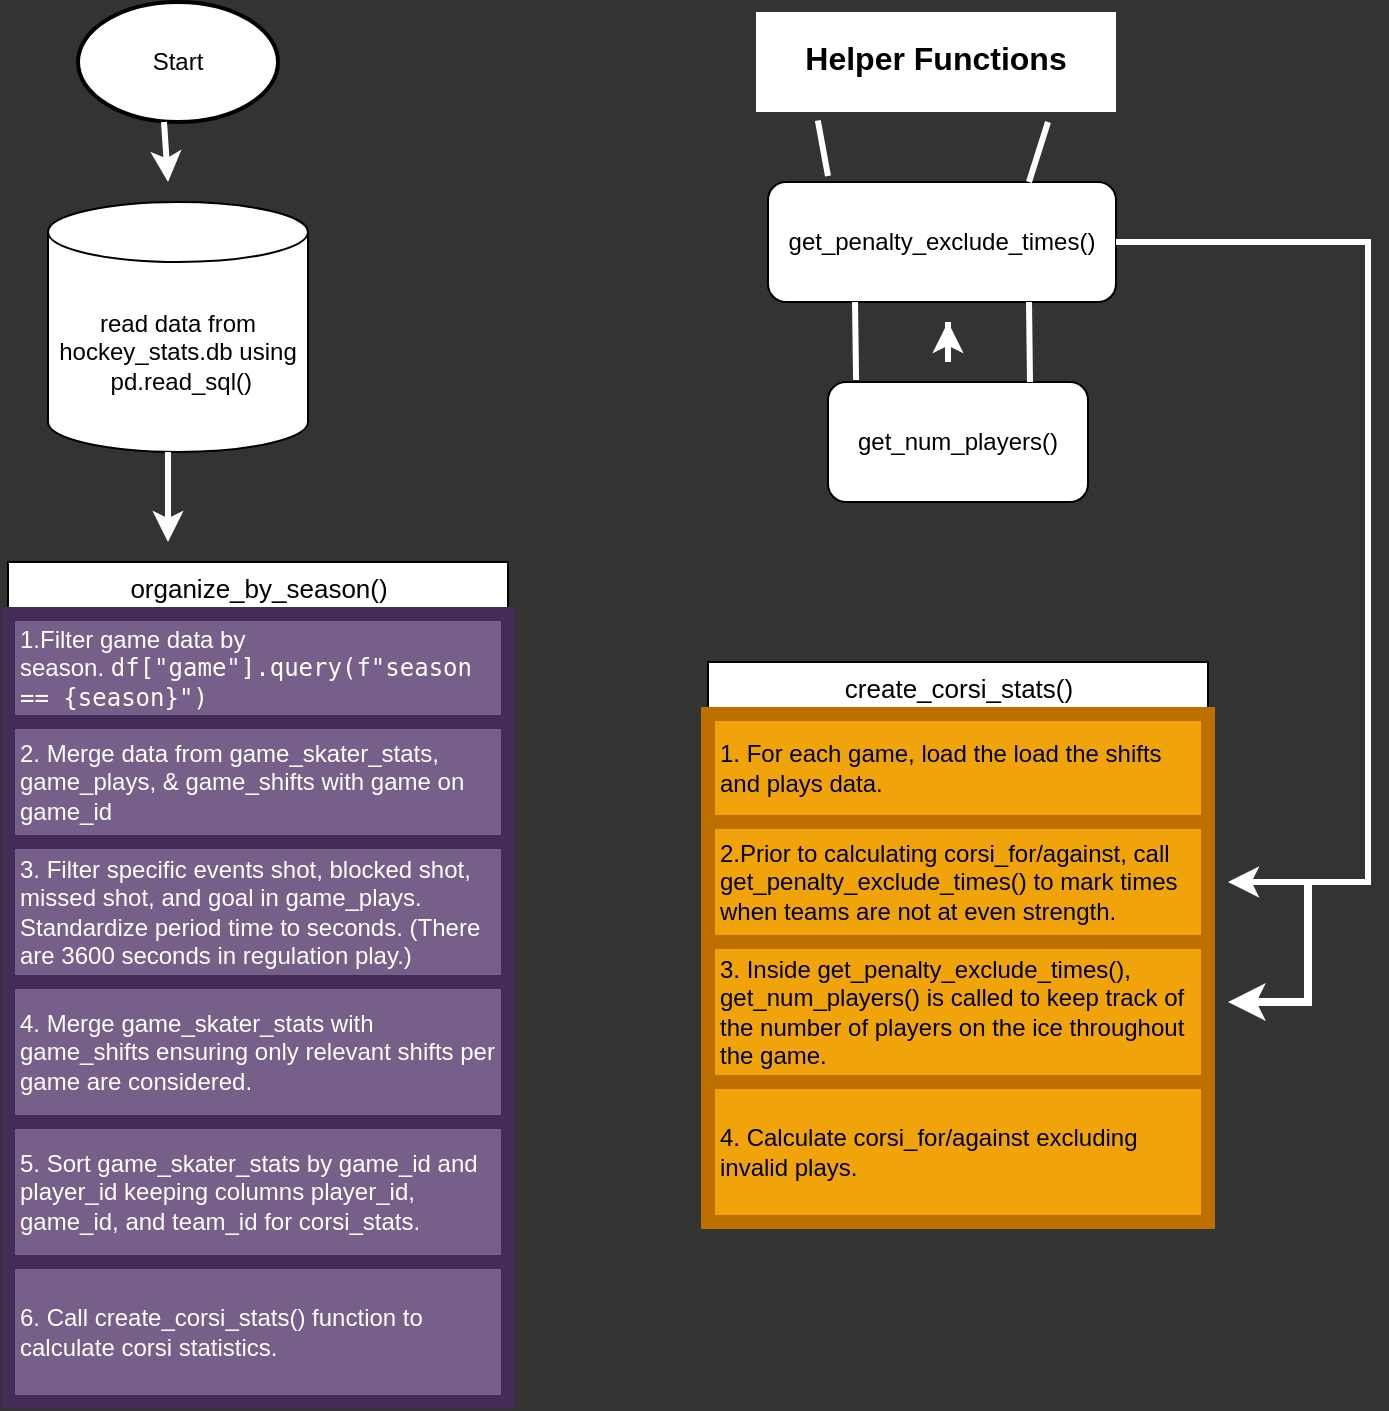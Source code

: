 <mxfile version="24.7.17">
  <diagram id="C5RBs43oDa-KdzZeNtuy" name="Page-1">
    <mxGraphModel dx="1242" dy="827" grid="1" gridSize="10" guides="1" tooltips="1" connect="1" arrows="1" fold="1" page="1" pageScale="1" pageWidth="827" pageHeight="1169" background="#333333" math="0" shadow="0">
      <root>
        <mxCell id="WIyWlLk6GJQsqaUBKTNV-0" />
        <mxCell id="WIyWlLk6GJQsqaUBKTNV-1" parent="WIyWlLk6GJQsqaUBKTNV-0" />
        <mxCell id="WIyWlLk6GJQsqaUBKTNV-2" value="" style="rounded=0;html=1;jettySize=auto;orthogonalLoop=1;fontSize=11;endArrow=block;endFill=0;endSize=8;strokeWidth=1;shadow=0;labelBackgroundColor=none;edgeStyle=orthogonalEdgeStyle;fontColor=default;" parent="WIyWlLk6GJQsqaUBKTNV-1" edge="1">
          <mxGeometry relative="1" as="geometry">
            <mxPoint x="220" y="170" as="sourcePoint" />
            <mxPoint x="220" y="170" as="targetPoint" />
          </mxGeometry>
        </mxCell>
        <mxCell id="A0f_4Amc53qVXCeso7hz-2" value="Start" style="strokeWidth=2;html=1;shape=mxgraph.flowchart.start_1;whiteSpace=wrap;labelBackgroundColor=none;" parent="WIyWlLk6GJQsqaUBKTNV-1" vertex="1">
          <mxGeometry x="75" y="20" width="100" height="60" as="geometry" />
        </mxCell>
        <mxCell id="gL1o9Zj5MICsFiWbh3Co-43" value="read data from hockey_stats.db using &amp;nbsp;pd.read_sql()" style="shape=cylinder3;whiteSpace=wrap;html=1;boundedLbl=1;backgroundOutline=1;size=15;" vertex="1" parent="WIyWlLk6GJQsqaUBKTNV-1">
          <mxGeometry x="60" y="120" width="130" height="125" as="geometry" />
        </mxCell>
        <mxCell id="gL1o9Zj5MICsFiWbh3Co-54" value="" style="endArrow=classic;html=1;rounded=0;strokeColor=#FFFFFF;strokeWidth=3;" edge="1" parent="WIyWlLk6GJQsqaUBKTNV-1">
          <mxGeometry width="50" height="50" relative="1" as="geometry">
            <mxPoint x="120" y="255" as="sourcePoint" />
            <mxPoint x="120" y="290" as="targetPoint" />
            <Array as="points">
              <mxPoint x="120" y="245" />
              <mxPoint x="120" y="270" />
            </Array>
          </mxGeometry>
        </mxCell>
        <mxCell id="gL1o9Zj5MICsFiWbh3Co-56" value="&lt;font style=&quot;font-size: 13px;&quot;&gt;organize_by_season()&lt;/font&gt;" style="swimlane;fontStyle=0;childLayout=stackLayout;horizontal=1;startSize=26;horizontalStack=0;resizeParent=1;resizeParentMax=0;resizeLast=0;collapsible=1;marginBottom=0;html=1;" vertex="1" parent="WIyWlLk6GJQsqaUBKTNV-1">
          <mxGeometry x="40" y="300" width="250" height="420" as="geometry" />
        </mxCell>
        <mxCell id="gL1o9Zj5MICsFiWbh3Co-57" value="1.Filter game data by season.&amp;nbsp;&lt;code style=&quot;caret-color: rgb(0, 0, 0);&quot;&gt;df[&quot;game&quot;].query(f&quot;season == {season}&quot;)&lt;/code&gt;" style="text;strokeColor=#432D57;fillColor=#76608a;align=left;verticalAlign=middle;spacingLeft=4;spacingRight=4;overflow=hidden;rotatable=0;points=[[0,0.5],[1,0.5]];portConstraint=eastwest;whiteSpace=wrap;html=1;fontColor=#ffffff;perimeterSpacing=3;strokeWidth=7;" vertex="1" parent="gL1o9Zj5MICsFiWbh3Co-56">
          <mxGeometry y="26" width="250" height="54" as="geometry" />
        </mxCell>
        <mxCell id="gL1o9Zj5MICsFiWbh3Co-58" value="&lt;font color=&quot;#ffffff&quot;&gt;2. Merge data from game_skater_stats, game_plays, &amp;amp; game_shifts with game on game_id&amp;nbsp;&lt;/font&gt;" style="text;strokeColor=#432D57;fillColor=#76608a;align=left;verticalAlign=middle;spacingLeft=4;spacingRight=4;overflow=hidden;rotatable=0;points=[[0,0.5],[1,0.5]];portConstraint=eastwest;whiteSpace=wrap;html=1;fontColor=#ffffff;perimeterSpacing=3;strokeWidth=7;" vertex="1" parent="gL1o9Zj5MICsFiWbh3Co-56">
          <mxGeometry y="80" width="250" height="60" as="geometry" />
        </mxCell>
        <mxCell id="gL1o9Zj5MICsFiWbh3Co-61" value="3.&lt;font face=&quot;Helvetica&quot;&gt; Filter specific events&amp;nbsp;&lt;span style=&quot;caret-color: rgb(0, 0, 0);&quot;&gt;shot, blocked shot, missed shot, and goal in game_plays. Standardize period time to seconds. (There are 3600 seconds in regulation play.)&lt;/span&gt;&lt;/font&gt;" style="text;strokeColor=#432D57;fillColor=#76608a;align=left;verticalAlign=top;spacingLeft=4;spacingRight=4;overflow=hidden;rotatable=0;points=[[0,0.5],[1,0.5]];portConstraint=eastwest;whiteSpace=wrap;html=1;fontColor=#ffffff;perimeterSpacing=3;strokeWidth=7;" vertex="1" parent="gL1o9Zj5MICsFiWbh3Co-56">
          <mxGeometry y="140" width="250" height="70" as="geometry" />
        </mxCell>
        <mxCell id="gL1o9Zj5MICsFiWbh3Co-62" value="4. Merge game_skater_stats with game_shifts ensuring only relevant shifts per game are considered." style="text;strokeColor=#432D57;fillColor=#76608a;align=left;verticalAlign=middle;spacingLeft=4;spacingRight=4;overflow=hidden;rotatable=0;points=[[0,0.5],[1,0.5]];portConstraint=eastwest;whiteSpace=wrap;html=1;fontColor=#ffffff;perimeterSpacing=3;strokeWidth=7;" vertex="1" parent="gL1o9Zj5MICsFiWbh3Co-56">
          <mxGeometry y="210" width="250" height="70" as="geometry" />
        </mxCell>
        <mxCell id="gL1o9Zj5MICsFiWbh3Co-63" value="5. Sort game_skater_stats by game_id and player_id keeping columns player_id, game_id, and team_id for corsi_stats." style="text;strokeColor=#432D57;fillColor=#76608a;align=left;verticalAlign=middle;spacingLeft=4;spacingRight=4;overflow=hidden;rotatable=0;points=[[0,0.5],[1,0.5]];portConstraint=eastwest;whiteSpace=wrap;html=1;fontColor=#ffffff;perimeterSpacing=3;strokeWidth=7;" vertex="1" parent="gL1o9Zj5MICsFiWbh3Co-56">
          <mxGeometry y="280" width="250" height="70" as="geometry" />
        </mxCell>
        <mxCell id="gL1o9Zj5MICsFiWbh3Co-70" value="6. Call create_corsi_stats() function to calculate corsi statistics." style="text;strokeColor=#432D57;fillColor=#76608a;align=left;verticalAlign=middle;spacingLeft=4;spacingRight=4;overflow=hidden;rotatable=0;points=[[0,0.5],[1,0.5]];portConstraint=eastwest;whiteSpace=wrap;html=1;fontColor=#ffffff;perimeterSpacing=3;strokeWidth=7;" vertex="1" parent="gL1o9Zj5MICsFiWbh3Co-56">
          <mxGeometry y="350" width="250" height="70" as="geometry" />
        </mxCell>
        <mxCell id="gL1o9Zj5MICsFiWbh3Co-75" value="" style="endArrow=classic;html=1;rounded=0;exitX=0.43;exitY=1;exitDx=0;exitDy=0;exitPerimeter=0;strokeColor=#FFFFFF;strokeWidth=3;" edge="1" parent="WIyWlLk6GJQsqaUBKTNV-1" source="A0f_4Amc53qVXCeso7hz-2">
          <mxGeometry width="50" height="50" relative="1" as="geometry">
            <mxPoint x="120" y="90" as="sourcePoint" />
            <mxPoint x="120" y="110" as="targetPoint" />
          </mxGeometry>
        </mxCell>
        <mxCell id="gL1o9Zj5MICsFiWbh3Co-76" value="&lt;font size=&quot;2&quot;&gt;create_corsi_stats()&lt;/font&gt;" style="swimlane;fontStyle=0;childLayout=stackLayout;horizontal=1;startSize=26;horizontalStack=0;resizeParent=1;resizeParentMax=0;resizeLast=0;collapsible=1;marginBottom=0;html=1;" vertex="1" parent="WIyWlLk6GJQsqaUBKTNV-1">
          <mxGeometry x="390" y="350" width="250" height="280" as="geometry" />
        </mxCell>
        <mxCell id="gL1o9Zj5MICsFiWbh3Co-77" value="1. For each game, load the load the shifts and plays data." style="text;strokeColor=#BD7000;fillColor=#f0a30a;align=left;verticalAlign=middle;spacingLeft=4;spacingRight=4;overflow=hidden;rotatable=0;points=[[0,0.5],[1,0.5]];portConstraint=eastwest;whiteSpace=wrap;html=1;fontColor=#000000;perimeterSpacing=3;strokeWidth=7;" vertex="1" parent="gL1o9Zj5MICsFiWbh3Co-76">
          <mxGeometry y="26" width="250" height="54" as="geometry" />
        </mxCell>
        <mxCell id="gL1o9Zj5MICsFiWbh3Co-78" value="2.Prior to calculating corsi_for/against, call get_penalty_exclude_times() to mark times when teams are not at even strength." style="text;strokeColor=#BD7000;fillColor=#f0a30a;align=left;verticalAlign=middle;spacingLeft=4;spacingRight=4;overflow=hidden;rotatable=0;points=[[0,0.5],[1,0.5]];portConstraint=eastwest;whiteSpace=wrap;html=1;fontColor=#000000;perimeterSpacing=3;strokeWidth=7;" vertex="1" parent="gL1o9Zj5MICsFiWbh3Co-76">
          <mxGeometry y="80" width="250" height="60" as="geometry" />
        </mxCell>
        <mxCell id="gL1o9Zj5MICsFiWbh3Co-79" value="3. Inside get_penalty_exclude_times(), get_num_players() is called to keep track of the number of players on the ice throughout the game." style="text;align=left;verticalAlign=top;spacingLeft=4;spacingRight=4;overflow=hidden;rotatable=0;points=[[0,0.5],[1,0.5]];portConstraint=eastwest;whiteSpace=wrap;html=1;perimeterSpacing=3;strokeWidth=7;fillColor=#f0a30a;fontColor=#000000;strokeColor=#BD7000;" vertex="1" parent="gL1o9Zj5MICsFiWbh3Co-76">
          <mxGeometry y="140" width="250" height="70" as="geometry" />
        </mxCell>
        <mxCell id="gL1o9Zj5MICsFiWbh3Co-80" value="4. Calculate corsi_for/against excluding invalid plays." style="text;strokeColor=#BD7000;fillColor=#f0a30a;align=left;verticalAlign=middle;spacingLeft=4;spacingRight=4;overflow=hidden;rotatable=0;points=[[0,0.5],[1,0.5]];portConstraint=eastwest;whiteSpace=wrap;html=1;fontColor=#000000;perimeterSpacing=3;strokeWidth=7;" vertex="1" parent="gL1o9Zj5MICsFiWbh3Co-76">
          <mxGeometry y="210" width="250" height="70" as="geometry" />
        </mxCell>
        <mxCell id="gL1o9Zj5MICsFiWbh3Co-83" value="get_penalty_exclude_times()" style="rounded=1;whiteSpace=wrap;html=1;" vertex="1" parent="WIyWlLk6GJQsqaUBKTNV-1">
          <mxGeometry x="420" y="110" width="174" height="60" as="geometry" />
        </mxCell>
        <mxCell id="gL1o9Zj5MICsFiWbh3Co-84" value="get_num_players()" style="rounded=1;whiteSpace=wrap;html=1;" vertex="1" parent="WIyWlLk6GJQsqaUBKTNV-1">
          <mxGeometry x="450" y="210" width="130" height="60" as="geometry" />
        </mxCell>
        <mxCell id="gL1o9Zj5MICsFiWbh3Co-86" value="&lt;h1 style=&quot;margin-top: 0px;&quot;&gt;&lt;font style=&quot;font-size: 16px;&quot;&gt;Helper Functions&lt;/font&gt;&lt;/h1&gt;" style="text;html=1;whiteSpace=wrap;overflow=hidden;rounded=0;perimeterSpacing=5;strokeWidth=5;fillColor=default;align=center;" vertex="1" parent="WIyWlLk6GJQsqaUBKTNV-1">
          <mxGeometry x="414" y="25" width="180" height="50" as="geometry" />
        </mxCell>
        <mxCell id="gL1o9Zj5MICsFiWbh3Co-88" value="" style="endArrow=classic;html=1;rounded=0;fontColor=#FFFFFF;strokeColor=#FFFFFF;strokeWidth=3;" edge="1" parent="WIyWlLk6GJQsqaUBKTNV-1">
          <mxGeometry width="50" height="50" relative="1" as="geometry">
            <mxPoint x="510" y="180" as="sourcePoint" />
            <mxPoint x="510" y="180" as="targetPoint" />
            <Array as="points">
              <mxPoint x="510" y="200" />
            </Array>
          </mxGeometry>
        </mxCell>
        <mxCell id="gL1o9Zj5MICsFiWbh3Co-91" value="" style="endArrow=classic;html=1;rounded=0;exitX=1;exitY=0.5;exitDx=0;exitDy=0;strokeColor=#FFFFFF;strokeWidth=3;" edge="1" parent="WIyWlLk6GJQsqaUBKTNV-1" source="gL1o9Zj5MICsFiWbh3Co-83">
          <mxGeometry width="50" height="50" relative="1" as="geometry">
            <mxPoint x="720" y="140" as="sourcePoint" />
            <mxPoint x="650" y="460" as="targetPoint" />
            <Array as="points">
              <mxPoint x="720" y="140" />
              <mxPoint x="720" y="460" />
            </Array>
          </mxGeometry>
        </mxCell>
        <mxCell id="gL1o9Zj5MICsFiWbh3Co-93" value="" style="endArrow=classic;html=1;rounded=0;strokeColor=#FFFFFF;strokeWidth=4;" edge="1" parent="WIyWlLk6GJQsqaUBKTNV-1">
          <mxGeometry width="50" height="50" relative="1" as="geometry">
            <mxPoint x="690" y="460" as="sourcePoint" />
            <mxPoint x="650" y="520" as="targetPoint" />
            <Array as="points">
              <mxPoint x="690" y="520" />
            </Array>
          </mxGeometry>
        </mxCell>
        <mxCell id="gL1o9Zj5MICsFiWbh3Co-95" value="" style="endArrow=none;html=1;rounded=0;exitX=0.189;exitY=0.988;exitDx=0;exitDy=0;exitPerimeter=0;strokeColor=#FFFFFF;strokeWidth=3;" edge="1" parent="WIyWlLk6GJQsqaUBKTNV-1" source="gL1o9Zj5MICsFiWbh3Co-86">
          <mxGeometry width="50" height="50" relative="1" as="geometry">
            <mxPoint x="440" y="100" as="sourcePoint" />
            <mxPoint x="450" y="107" as="targetPoint" />
          </mxGeometry>
        </mxCell>
        <mxCell id="gL1o9Zj5MICsFiWbh3Co-96" value="" style="endArrow=none;html=1;rounded=0;exitX=0.189;exitY=0.988;exitDx=0;exitDy=0;exitPerimeter=0;strokeColor=#FFFFFF;strokeWidth=3;entryX=0.75;entryY=0;entryDx=0;entryDy=0;" edge="1" parent="WIyWlLk6GJQsqaUBKTNV-1" target="gL1o9Zj5MICsFiWbh3Co-83">
          <mxGeometry width="50" height="50" relative="1" as="geometry">
            <mxPoint x="560" y="80" as="sourcePoint" />
            <mxPoint x="565" y="108" as="targetPoint" />
          </mxGeometry>
        </mxCell>
        <mxCell id="gL1o9Zj5MICsFiWbh3Co-97" value="" style="endArrow=none;html=1;rounded=0;strokeColor=#FFFFFF;strokeWidth=3;exitX=0.75;exitY=1;exitDx=0;exitDy=0;" edge="1" parent="WIyWlLk6GJQsqaUBKTNV-1" source="gL1o9Zj5MICsFiWbh3Co-83">
          <mxGeometry width="50" height="50" relative="1" as="geometry">
            <mxPoint x="550" y="180" as="sourcePoint" />
            <mxPoint x="551" y="210" as="targetPoint" />
          </mxGeometry>
        </mxCell>
        <mxCell id="gL1o9Zj5MICsFiWbh3Co-98" value="" style="endArrow=none;html=1;rounded=0;strokeColor=#FFFFFF;strokeWidth=3;entryX=0.108;entryY=-0.017;entryDx=0;entryDy=0;exitX=0.25;exitY=1;exitDx=0;exitDy=0;entryPerimeter=0;" edge="1" parent="WIyWlLk6GJQsqaUBKTNV-1" source="gL1o9Zj5MICsFiWbh3Co-83" target="gL1o9Zj5MICsFiWbh3Co-84">
          <mxGeometry width="50" height="50" relative="1" as="geometry">
            <mxPoint x="460" y="180" as="sourcePoint" />
            <mxPoint x="451" y="210" as="targetPoint" />
          </mxGeometry>
        </mxCell>
      </root>
    </mxGraphModel>
  </diagram>
</mxfile>
